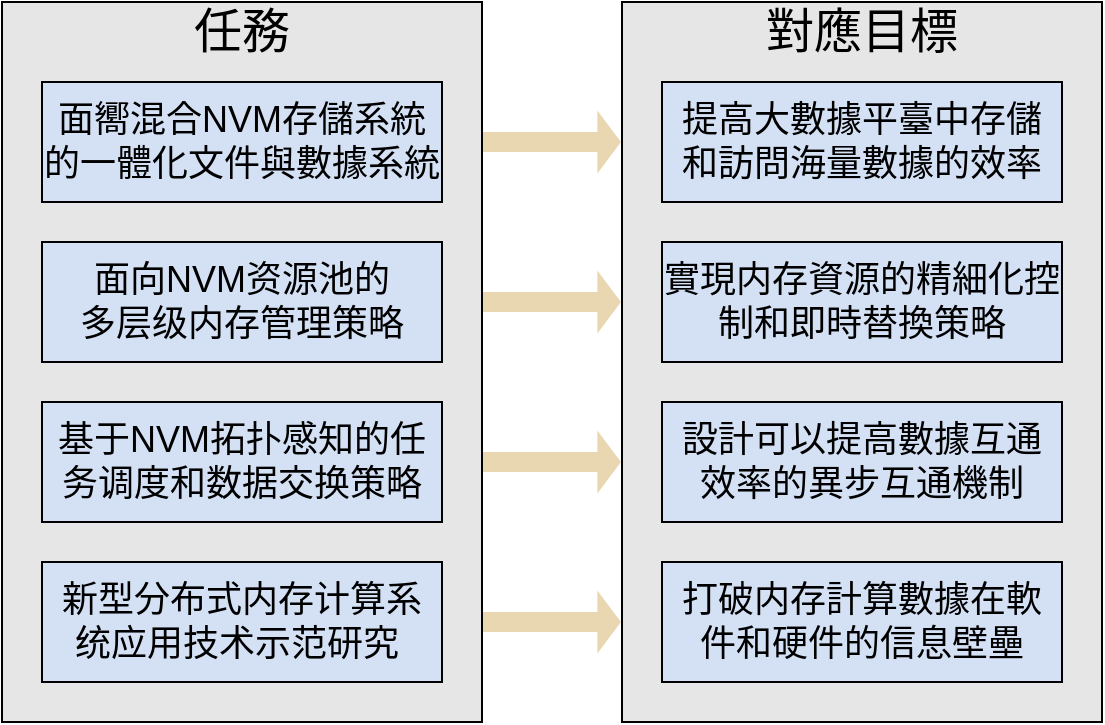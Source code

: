<mxfile version="21.2.9" type="github">
  <diagram name="第 1 页" id="VOPKgNMRvSXte2pSWkVX">
    <mxGraphModel dx="961" dy="550" grid="1" gridSize="10" guides="1" tooltips="1" connect="1" arrows="1" fold="1" page="1" pageScale="1" pageWidth="827" pageHeight="1169" math="0" shadow="0">
      <root>
        <mxCell id="0" />
        <mxCell id="1" parent="0" />
        <mxCell id="YM-pc2uRU4Drdpsct8SV-22" value="" style="group;fillColor=#E6E6E6;fontColor=#333333;strokeColor=#666666;" vertex="1" connectable="0" parent="1">
          <mxGeometry x="50" y="470" width="240" height="360" as="geometry" />
        </mxCell>
        <mxCell id="YM-pc2uRU4Drdpsct8SV-36" style="edgeStyle=orthogonalEdgeStyle;rounded=1;orthogonalLoop=1;jettySize=auto;html=1;shape=flexArrow;endWidth=20.476;endSize=3.605;fillColor=#e8d7b0;strokeColor=none;" edge="1" parent="YM-pc2uRU4Drdpsct8SV-22" source="YM-pc2uRU4Drdpsct8SV-23">
          <mxGeometry relative="1" as="geometry">
            <mxPoint x="310" y="70" as="targetPoint" />
            <Array as="points">
              <mxPoint x="310" y="70" />
            </Array>
          </mxGeometry>
        </mxCell>
        <mxCell id="YM-pc2uRU4Drdpsct8SV-23" value="" style="rounded=0;whiteSpace=wrap;html=1;fillColor=#E6E6E6;" vertex="1" parent="YM-pc2uRU4Drdpsct8SV-22">
          <mxGeometry width="240" height="360" as="geometry" />
        </mxCell>
        <mxCell id="YM-pc2uRU4Drdpsct8SV-24" value="&lt;font style=&quot;font-size: 24px;&quot;&gt;任務&lt;/font&gt;" style="text;html=1;strokeColor=none;fillColor=none;align=center;verticalAlign=middle;whiteSpace=wrap;rounded=0;" vertex="1" parent="YM-pc2uRU4Drdpsct8SV-22">
          <mxGeometry x="90" width="60" height="30" as="geometry" />
        </mxCell>
        <mxCell id="YM-pc2uRU4Drdpsct8SV-25" value="&lt;font style=&quot;font-size: 18px;&quot;&gt;面嚮混合NVM存儲系統的一體化文件與數據系統&lt;/font&gt;" style="rounded=0;whiteSpace=wrap;html=1;fillColor=#D4E1F5;" vertex="1" parent="YM-pc2uRU4Drdpsct8SV-22">
          <mxGeometry x="20" y="40" width="200" height="60" as="geometry" />
        </mxCell>
        <mxCell id="YM-pc2uRU4Drdpsct8SV-26" value="&lt;font style=&quot;font-size: 18px;&quot;&gt;面向NVM资源池的&lt;br&gt;多层级内存管理策略&lt;/font&gt;" style="rounded=0;whiteSpace=wrap;html=1;fillColor=#D4E1F5;" vertex="1" parent="YM-pc2uRU4Drdpsct8SV-22">
          <mxGeometry x="20" y="120" width="200" height="60" as="geometry" />
        </mxCell>
        <mxCell id="YM-pc2uRU4Drdpsct8SV-27" value="&lt;font style=&quot;font-size: 18px;&quot;&gt;基于NVM拓扑感知的任务调度和数据交换策略&lt;/font&gt;" style="rounded=0;whiteSpace=wrap;html=1;fillColor=#D4E1F5;" vertex="1" parent="YM-pc2uRU4Drdpsct8SV-22">
          <mxGeometry x="20" y="200" width="200" height="60" as="geometry" />
        </mxCell>
        <mxCell id="YM-pc2uRU4Drdpsct8SV-28" value="&lt;font style=&quot;font-size: 18px;&quot;&gt;新型分布式内存计算系&lt;br&gt;统应用技术示范研究&amp;nbsp;&lt;/font&gt;" style="rounded=0;whiteSpace=wrap;html=1;fillColor=#D4E1F5;" vertex="1" parent="YM-pc2uRU4Drdpsct8SV-22">
          <mxGeometry x="20" y="280" width="200" height="60" as="geometry" />
        </mxCell>
        <mxCell id="YM-pc2uRU4Drdpsct8SV-29" value="" style="group" vertex="1" connectable="0" parent="1">
          <mxGeometry x="360" y="470" width="240" height="360" as="geometry" />
        </mxCell>
        <mxCell id="YM-pc2uRU4Drdpsct8SV-30" value="" style="rounded=0;whiteSpace=wrap;html=1;fillColor=#E6E6E6;" vertex="1" parent="YM-pc2uRU4Drdpsct8SV-29">
          <mxGeometry width="240" height="360" as="geometry" />
        </mxCell>
        <mxCell id="YM-pc2uRU4Drdpsct8SV-31" value="&lt;span style=&quot;font-size: 24px;&quot;&gt;對應目標&lt;/span&gt;" style="text;html=1;strokeColor=none;fillColor=none;align=center;verticalAlign=middle;whiteSpace=wrap;rounded=0;" vertex="1" parent="YM-pc2uRU4Drdpsct8SV-29">
          <mxGeometry x="70" width="100" height="30" as="geometry" />
        </mxCell>
        <mxCell id="YM-pc2uRU4Drdpsct8SV-32" value="&lt;font style=&quot;font-size: 18px;&quot;&gt;提高大數據平臺中存儲&lt;br&gt;和訪問海量數據的效率&lt;/font&gt;" style="rounded=0;whiteSpace=wrap;html=1;fillColor=#D4E1F5;" vertex="1" parent="YM-pc2uRU4Drdpsct8SV-29">
          <mxGeometry x="20" y="40" width="200" height="60" as="geometry" />
        </mxCell>
        <mxCell id="YM-pc2uRU4Drdpsct8SV-33" value="&lt;font style=&quot;font-size: 18px;&quot;&gt;實現内存資源的精細化控制和即時替換策略&lt;/font&gt;" style="rounded=0;whiteSpace=wrap;html=1;fillColor=#D4E1F5;" vertex="1" parent="YM-pc2uRU4Drdpsct8SV-29">
          <mxGeometry x="20" y="120" width="200" height="60" as="geometry" />
        </mxCell>
        <mxCell id="YM-pc2uRU4Drdpsct8SV-34" value="&lt;font style=&quot;font-size: 18px;&quot;&gt;設計可以提高數據互通&lt;br&gt;效率的異步互通機制&lt;/font&gt;" style="rounded=0;whiteSpace=wrap;html=1;fillColor=#D4E1F5;" vertex="1" parent="YM-pc2uRU4Drdpsct8SV-29">
          <mxGeometry x="20" y="200" width="200" height="60" as="geometry" />
        </mxCell>
        <mxCell id="YM-pc2uRU4Drdpsct8SV-35" value="&lt;font style=&quot;font-size: 18px;&quot;&gt;打破内存計算數據在軟&lt;br&gt;件和硬件的信息壁壘&lt;/font&gt;" style="rounded=0;whiteSpace=wrap;html=1;fillColor=#D4E1F5;" vertex="1" parent="YM-pc2uRU4Drdpsct8SV-29">
          <mxGeometry x="20" y="280" width="200" height="60" as="geometry" />
        </mxCell>
        <mxCell id="YM-pc2uRU4Drdpsct8SV-37" style="edgeStyle=orthogonalEdgeStyle;rounded=1;orthogonalLoop=1;jettySize=auto;html=1;shape=flexArrow;endWidth=20.476;endSize=3.605;fillColor=#e8d7b0;strokeColor=none;" edge="1" parent="1">
          <mxGeometry relative="1" as="geometry">
            <mxPoint x="360" y="620" as="targetPoint" />
            <mxPoint x="290" y="620" as="sourcePoint" />
            <Array as="points">
              <mxPoint x="360" y="620" />
            </Array>
          </mxGeometry>
        </mxCell>
        <mxCell id="YM-pc2uRU4Drdpsct8SV-38" style="edgeStyle=orthogonalEdgeStyle;rounded=1;orthogonalLoop=1;jettySize=auto;html=1;shape=flexArrow;endWidth=20.476;endSize=3.605;fillColor=#e8d7b0;strokeColor=none;" edge="1" parent="1">
          <mxGeometry relative="1" as="geometry">
            <mxPoint x="360" y="700" as="targetPoint" />
            <mxPoint x="290" y="700" as="sourcePoint" />
            <Array as="points">
              <mxPoint x="360" y="700" />
            </Array>
          </mxGeometry>
        </mxCell>
        <mxCell id="YM-pc2uRU4Drdpsct8SV-39" style="edgeStyle=orthogonalEdgeStyle;rounded=1;orthogonalLoop=1;jettySize=auto;html=1;shape=flexArrow;endWidth=20.476;endSize=3.605;fillColor=#e8d7b0;strokeColor=none;" edge="1" parent="1">
          <mxGeometry relative="1" as="geometry">
            <mxPoint x="360" y="780" as="targetPoint" />
            <mxPoint x="290" y="780" as="sourcePoint" />
            <Array as="points">
              <mxPoint x="360" y="780" />
            </Array>
          </mxGeometry>
        </mxCell>
      </root>
    </mxGraphModel>
  </diagram>
</mxfile>
